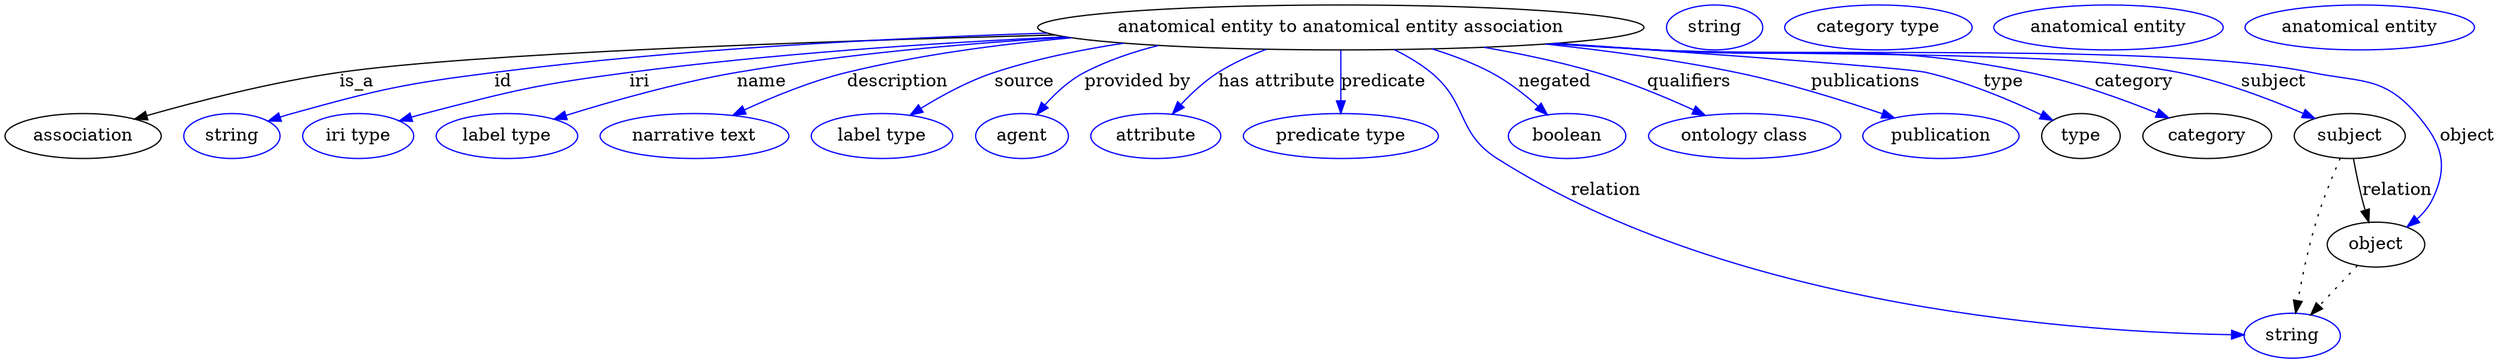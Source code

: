 digraph {
	graph [bb="0,0,1990.4,283"];
	node [label="\N"];
	"anatomical entity to anatomical entity association"	[height=0.5,
		label="anatomical entity to anatomical entity association",
		pos="1068.4,265",
		width=6.7341];
	association	[height=0.5,
		pos="62.394,178",
		width=1.7332];
	"anatomical entity to anatomical entity association" -> association	[label=is_a,
		lp="281.39,221.5",
		pos="e,103.55,191.56 839.74,258.98 642.69,253.74 373.68,244.13 267.39,229 214.12,221.41 154.49,206.07 113.34,194.37"];
	id	[color=blue,
		height=0.5,
		label=string,
		pos="181.39,178",
		width=1.0652];
	"anatomical entity to anatomical entity association" -> id	[color=blue,
		label=id,
		lp="398.39,221.5",
		pos="e,210.38,190 833.43,260.47 702.83,256.35 537.63,247.57 391.39,229 318.5,219.74 300.2,215.65 229.39,196 226.29,195.14 223.09,194.17 \
219.89,193.16",
		style=solid];
	iri	[color=blue,
		height=0.5,
		label="iri type",
		pos="282.39,178",
		width=1.2277];
	"anatomical entity to anatomical entity association" -> iri	[color=blue,
		label=iri,
		lp="507.39,221.5",
		pos="e,315.31,190.19 847.84,257.48 742.11,252.56 613.85,243.96 499.39,229 425.67,219.36 407.35,214.72 335.39,196 332.02,195.12 328.54,\
194.15 325.06,193.14",
		style=solid];
	name	[color=blue,
		height=0.5,
		label="label type",
		pos="401.39,178",
		width=1.5707];
	"anatomical entity to anatomical entity association" -> name	[color=blue,
		label=name,
		lp="605.39,221.5",
		pos="e,438.98,191.51 850.03,257.12 766.77,252.16 671.28,243.64 585.39,229 538.27,220.97 485.75,206.08 448.93,194.64",
		style=solid];
	description	[color=blue,
		height=0.5,
		label="narrative text",
		pos="551.39,178",
		width=2.0943];
	"anatomical entity to anatomical entity association" -> description	[color=blue,
		label=description,
		lp="713.89,221.5",
		pos="e,582.12,194.62 853.03,256.69 794.19,251.51 730.84,242.98 673.39,229 645.05,222.1 614.69,209.68 591.35,198.95",
		style=solid];
	source	[color=blue,
		height=0.5,
		label="label type",
		pos="701.39,178",
		width=1.5707];
	"anatomical entity to anatomical entity association" -> source	[color=blue,
		label=source,
		lp="815.39,221.5",
		pos="e,723.95,194.74 894.74,252.36 859.97,247.17 824.1,239.71 791.39,229 770.76,222.24 749.43,210.64 732.73,200.31",
		style=solid];
	"provided by"	[color=blue,
		height=0.5,
		label=agent,
		pos="813.39,178",
		width=1.0291];
	"anatomical entity to anatomical entity association" -> "provided by"	[color=blue,
		label="provided by",
		lp="905.89,221.5",
		pos="e,825.1,195.15 922.5,250.57 901.98,245.43 881.67,238.45 863.39,229 851.3,222.74 840.3,212.52 831.71,202.94",
		style=solid];
	"has attribute"	[color=blue,
		height=0.5,
		label=attribute,
		pos="920.39,178",
		width=1.4443];
	"anatomical entity to anatomical entity association" -> "has attribute"	[color=blue,
		label="has attribute",
		lp="1017.4,221.5",
		pos="e,933.75,195.77 1008.9,247.51 995.7,242.57 982.15,236.44 970.39,229 959.48,222.09 949.1,212.42 940.65,203.42",
		style=solid];
	predicate	[color=blue,
		height=0.5,
		label="predicate type",
		pos="1068.4,178",
		width=2.1665];
	"anatomical entity to anatomical entity association" -> predicate	[color=blue,
		label=predicate,
		lp="1102.4,221.5",
		pos="e,1068.4,196.18 1068.4,246.8 1068.4,235.16 1068.4,219.55 1068.4,206.24",
		style=solid];
	relation	[color=blue,
		height=0.5,
		label=string,
		pos="1828.4,18",
		width=1.0652];
	"anatomical entity to anatomical entity association" -> relation	[color=blue,
		label=relation,
		lp="1280.4,134.5",
		pos="e,1789.9,18.71 1111.1,247.27 1121.3,242.23 1131.7,236.12 1140.4,229 1170.4,204.56 1160.8,180.77 1193.4,160 1385,37.924 1667.7,20.642 \
1779.9,18.836",
		style=solid];
	negated	[color=blue,
		height=0.5,
		label=boolean,
		pos="1249.4,178",
		width=1.2999];
	"anatomical entity to anatomical entity association" -> negated	[color=blue,
		label=negated,
		lp="1239.4,221.5",
		pos="e,1233.6,194.99 1141.3,247.83 1157.3,242.9 1173.8,236.69 1188.4,229 1201.9,221.88 1215.2,211.46 1226,201.98",
		style=solid];
	qualifiers	[color=blue,
		height=0.5,
		label="ontology class",
		pos="1390.4,178",
		width=2.1304];
	"anatomical entity to anatomical entity association" -> qualifiers	[color=blue,
		label=qualifiers,
		lp="1345.9,221.5",
		pos="e,1359.1,194.62 1183,249.11 1212.5,243.99 1243.9,237.37 1272.4,229 1298.9,221.22 1327.5,209.21 1349.9,198.91",
		style=solid];
	publications	[color=blue,
		height=0.5,
		label=publication,
		pos="1547.4,178",
		width=1.7332];
	"anatomical entity to anatomical entity association" -> publications	[color=blue,
		label=publications,
		lp="1487.4,221.5",
		pos="e,1510.1,192.53 1231.6,251.68 1280.7,246.41 1334.5,239.08 1383.4,229 1423.6,220.72 1468,206.88 1500.5,195.85",
		style=solid];
	type	[height=0.5,
		pos="1659.4,178",
		width=0.86659];
	"anatomical entity to anatomical entity association" -> type	[color=blue,
		label=type,
		lp="1597.4,221.5",
		pos="e,1636.8,190.64 1240.8,252.31 1367.7,243.49 1520.8,232.37 1535.4,229 1567.9,221.5 1603.1,206.63 1627.6,195.05",
		style=solid];
	category	[height=0.5,
		pos="1760.4,178",
		width=1.4263];
	"anatomical entity to anatomical entity association" -> category	[color=blue,
		label=category,
		lp="1701.9,221.5",
		pos="e,1729.6,192.57 1239.9,252.27 1266.8,250.48 1294.4,248.67 1320.4,247 1452.4,238.55 1487.7,255.07 1617.4,229 1653,221.83 1691.9,207.83 \
1720.1,196.46",
		style=solid];
	subject	[height=0.5,
		pos="1874.4,178",
		width=1.2277];
	"anatomical entity to anatomical entity association" -> subject	[color=blue,
		label=subject,
		lp="1813.4,221.5",
		pos="e,1846.5,192.05 1237.1,252.05 1264.9,250.24 1293.5,248.49 1320.4,247 1413,241.88 1646.4,247.11 1737.4,229 1772.2,222.06 1810,207.72 \
1837.1,196.16",
		style=solid];
	object	[height=0.5,
		pos="1895.4,91",
		width=1.0832];
	"anatomical entity to anatomical entity association" -> object	[color=blue,
		label=object,
		lp="1968.4,178",
		pos="e,1920.3,105.25 1235.8,251.93 1264,250.12 1293,248.39 1320.4,247 1436.5,241.09 1729.5,252.6 1843.4,229 1882.7,220.86 1901.1,226.25 \
1927.4,196 1947.9,172.46 1954.1,155.03 1940.4,127 1937.5,121.17 1933.2,116.02 1928.3,111.6",
		style=solid];
	association_type	[color=blue,
		height=0.5,
		label=string,
		pos="1367.4,265",
		width=1.0652];
	association_category	[color=blue,
		height=0.5,
		label="category type",
		pos="1498.4,265",
		width=2.0762];
	subject -> relation	[pos="e,1831.1,36.136 1866.8,160.24 1860.9,146.64 1852.8,126.88 1847.4,109 1841.1,88.265 1836.2,64.241 1832.9,46.231",
		style=dotted];
	subject -> object	[label=relation,
		lp="1912.4,134.5",
		pos="e,1889.7,108.98 1877.4,159.77 1879.2,150.09 1881.6,137.8 1884.4,127 1885.1,124.32 1885.9,121.53 1886.7,118.76"];
	"anatomical entity to anatomical entity association_subject"	[color=blue,
		height=0.5,
		label="anatomical entity",
		pos="1682.4,265",
		width=2.5456];
	object -> relation	[pos="e,1843.2,34.713 1880.5,74.243 1871.6,64.775 1860.1,52.56 1850.1,42.024",
		style=dotted];
	"anatomical entity to anatomical entity association_object"	[color=blue,
		height=0.5,
		label="anatomical entity",
		pos="1883.4,265",
		width=2.5456];
}
